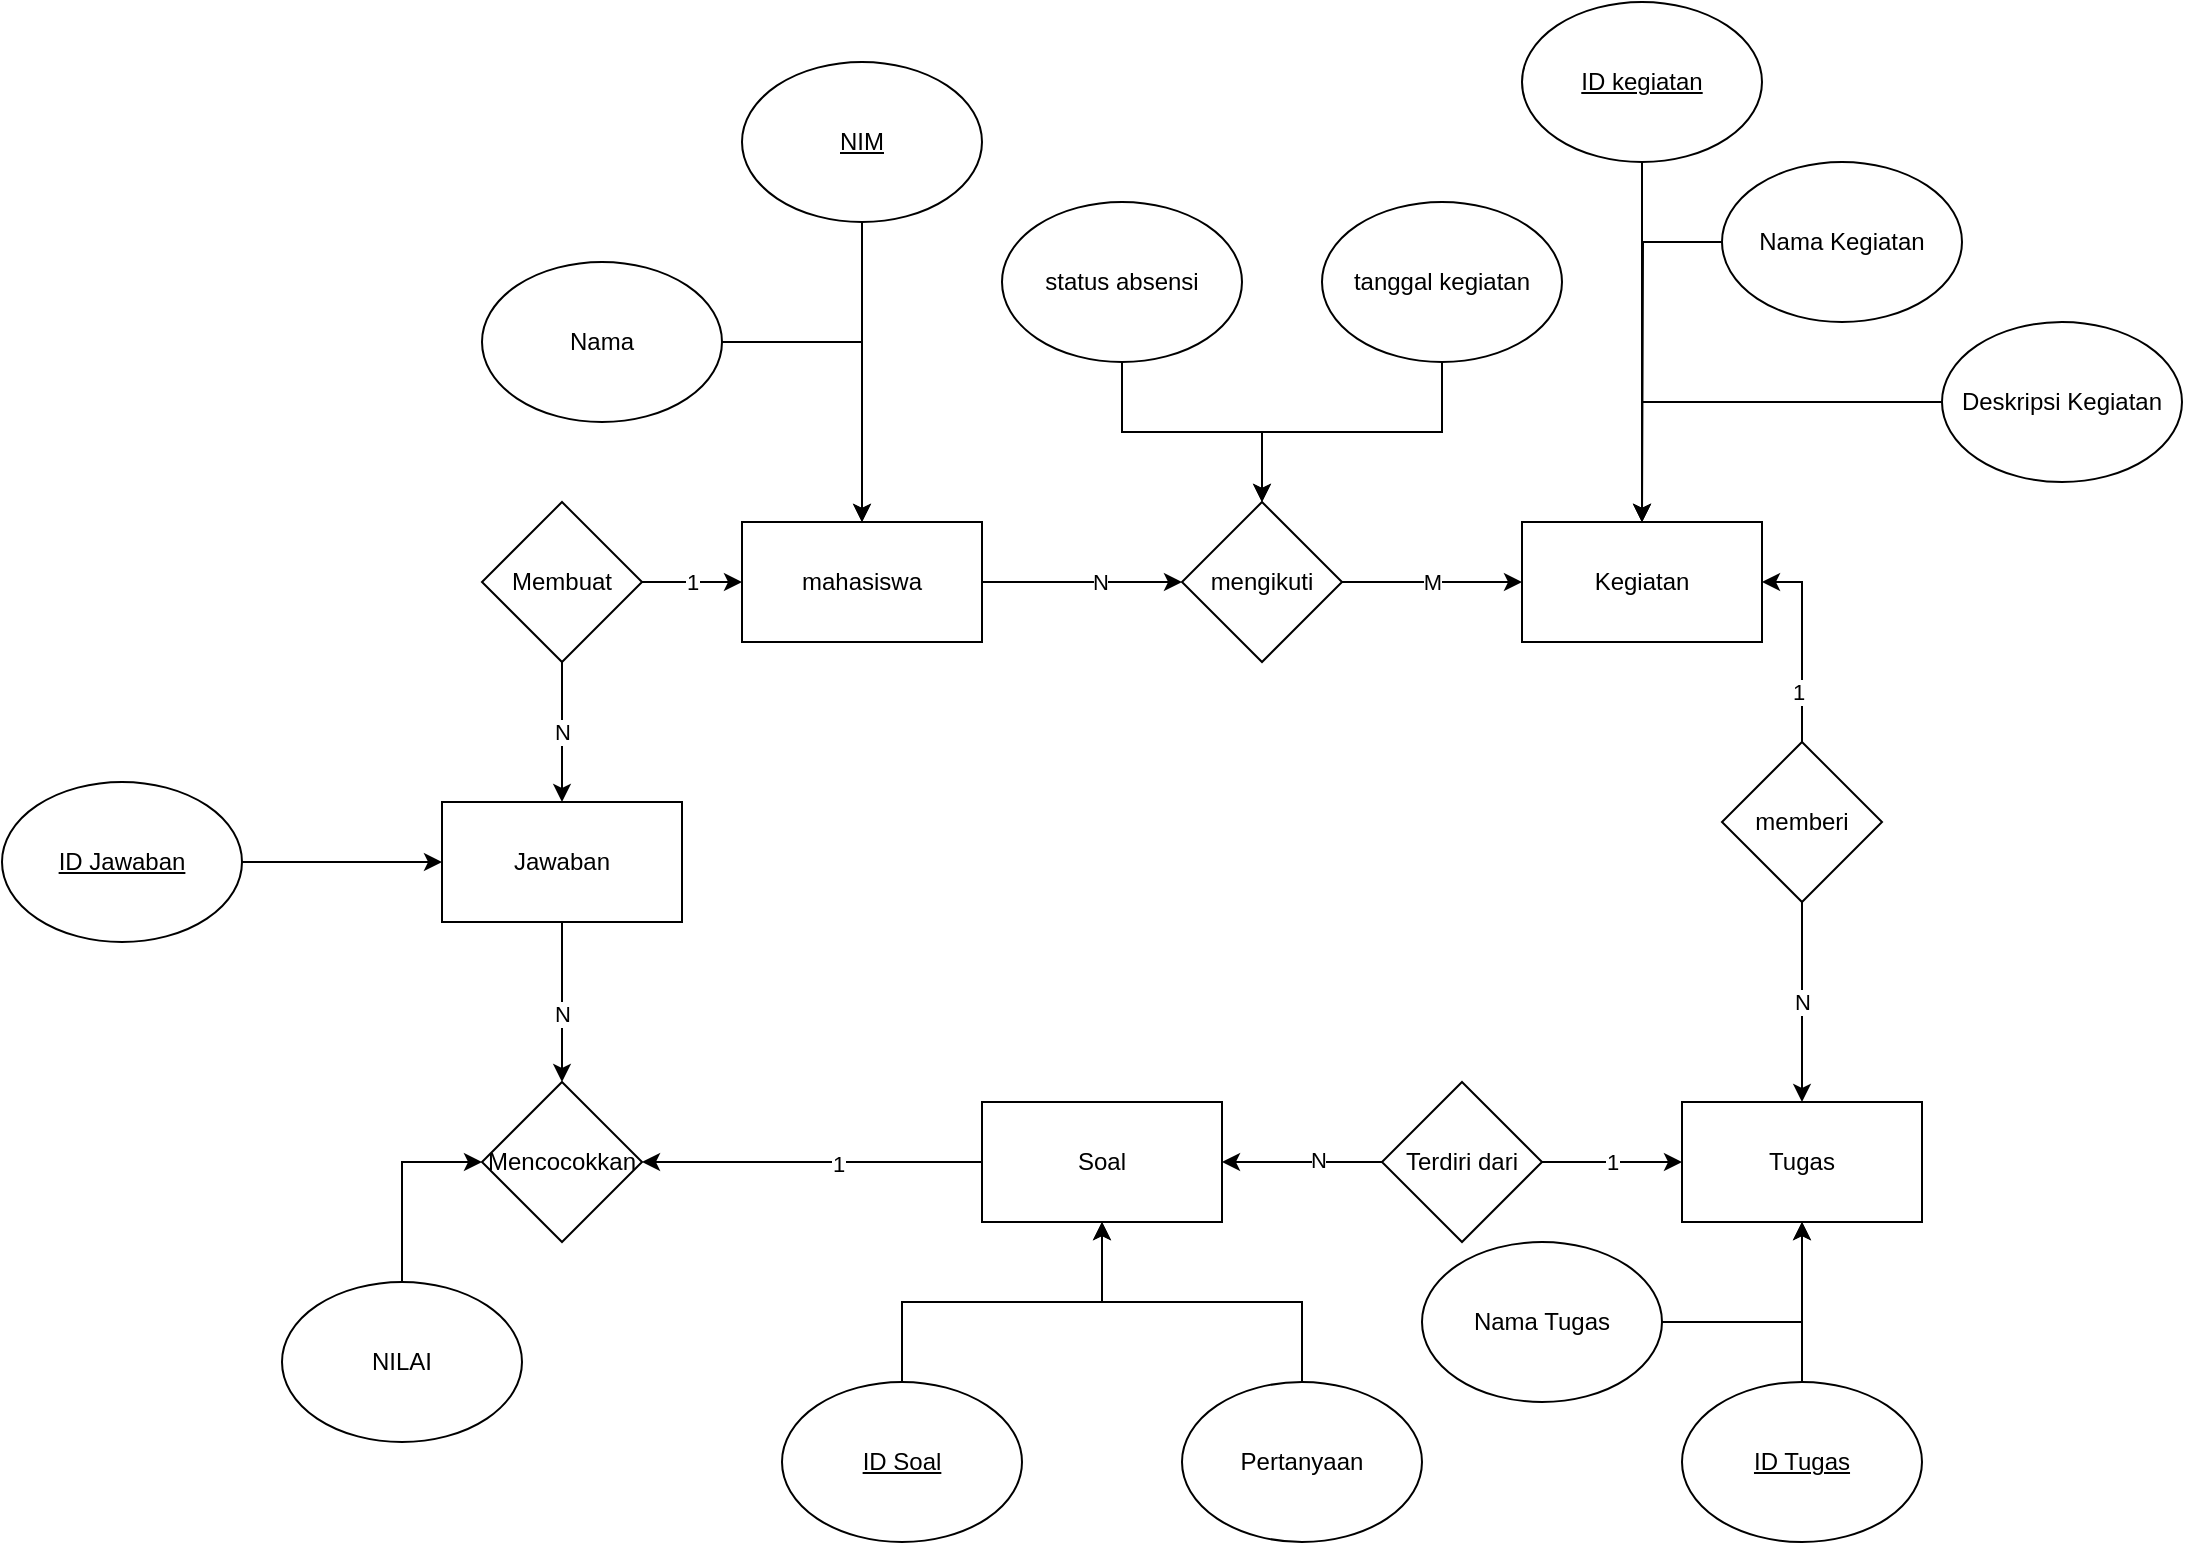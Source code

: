 <mxfile version="13.8.0" type="github">
  <diagram id="R2lEEEUBdFMjLlhIrx00" name="Page-1">
    <mxGraphModel dx="1888" dy="1680" grid="1" gridSize="10" guides="1" tooltips="1" connect="1" arrows="1" fold="1" page="1" pageScale="1" pageWidth="850" pageHeight="1100" math="0" shadow="0" extFonts="Permanent Marker^https://fonts.googleapis.com/css?family=Permanent+Marker">
      <root>
        <mxCell id="0" />
        <mxCell id="1" parent="0" />
        <mxCell id="_s9oZ-bbM6Bx9j_4jCta-14" value="M" style="edgeStyle=orthogonalEdgeStyle;rounded=0;orthogonalLoop=1;jettySize=auto;html=1;entryX=0;entryY=0.5;entryDx=0;entryDy=0;" parent="1" source="_s9oZ-bbM6Bx9j_4jCta-1" target="_s9oZ-bbM6Bx9j_4jCta-13" edge="1">
          <mxGeometry relative="1" as="geometry" />
        </mxCell>
        <mxCell id="_s9oZ-bbM6Bx9j_4jCta-1" value="mengikuti" style="rhombus;whiteSpace=wrap;html=1;" parent="1" vertex="1">
          <mxGeometry x="440" y="130" width="80" height="80" as="geometry" />
        </mxCell>
        <mxCell id="_s9oZ-bbM6Bx9j_4jCta-5" style="edgeStyle=orthogonalEdgeStyle;rounded=0;orthogonalLoop=1;jettySize=auto;html=1;entryX=0.5;entryY=0;entryDx=0;entryDy=0;" parent="1" source="_s9oZ-bbM6Bx9j_4jCta-4" target="_s9oZ-bbM6Bx9j_4jCta-1" edge="1">
          <mxGeometry relative="1" as="geometry" />
        </mxCell>
        <mxCell id="_s9oZ-bbM6Bx9j_4jCta-4" value="status absensi" style="ellipse;whiteSpace=wrap;html=1;" parent="1" vertex="1">
          <mxGeometry x="350" y="-20" width="120" height="80" as="geometry" />
        </mxCell>
        <mxCell id="_s9oZ-bbM6Bx9j_4jCta-7" style="edgeStyle=orthogonalEdgeStyle;rounded=0;orthogonalLoop=1;jettySize=auto;html=1;entryX=0.5;entryY=0;entryDx=0;entryDy=0;" parent="1" source="_s9oZ-bbM6Bx9j_4jCta-6" target="_s9oZ-bbM6Bx9j_4jCta-1" edge="1">
          <mxGeometry relative="1" as="geometry" />
        </mxCell>
        <mxCell id="_s9oZ-bbM6Bx9j_4jCta-6" value="tanggal kegiatan" style="ellipse;whiteSpace=wrap;html=1;" parent="1" vertex="1">
          <mxGeometry x="510" y="-20" width="120" height="80" as="geometry" />
        </mxCell>
        <mxCell id="_s9oZ-bbM6Bx9j_4jCta-15" style="edgeStyle=orthogonalEdgeStyle;rounded=0;orthogonalLoop=1;jettySize=auto;html=1;entryX=1;entryY=0.5;entryDx=0;entryDy=0;" parent="1" source="_s9oZ-bbM6Bx9j_4jCta-8" target="_s9oZ-bbM6Bx9j_4jCta-13" edge="1">
          <mxGeometry relative="1" as="geometry" />
        </mxCell>
        <mxCell id="_s9oZ-bbM6Bx9j_4jCta-65" value="1" style="edgeLabel;html=1;align=center;verticalAlign=middle;resizable=0;points=[];" parent="_s9oZ-bbM6Bx9j_4jCta-15" vertex="1" connectable="0">
          <mxGeometry x="-0.49" y="2" relative="1" as="geometry">
            <mxPoint as="offset" />
          </mxGeometry>
        </mxCell>
        <mxCell id="_s9oZ-bbM6Bx9j_4jCta-17" value="N" style="edgeStyle=orthogonalEdgeStyle;rounded=0;orthogonalLoop=1;jettySize=auto;html=1;entryX=0.5;entryY=0;entryDx=0;entryDy=0;" parent="1" source="_s9oZ-bbM6Bx9j_4jCta-8" target="_s9oZ-bbM6Bx9j_4jCta-16" edge="1">
          <mxGeometry relative="1" as="geometry" />
        </mxCell>
        <mxCell id="_s9oZ-bbM6Bx9j_4jCta-8" value="memberi" style="rhombus;whiteSpace=wrap;html=1;" parent="1" vertex="1">
          <mxGeometry x="710" y="250" width="80" height="80" as="geometry" />
        </mxCell>
        <mxCell id="_s9oZ-bbM6Bx9j_4jCta-12" value="" style="edgeStyle=orthogonalEdgeStyle;rounded=0;orthogonalLoop=1;jettySize=auto;html=1;" parent="1" source="_s9oZ-bbM6Bx9j_4jCta-11" target="_s9oZ-bbM6Bx9j_4jCta-1" edge="1">
          <mxGeometry relative="1" as="geometry">
            <Array as="points">
              <mxPoint x="380" y="170" />
              <mxPoint x="380" y="170" />
            </Array>
          </mxGeometry>
        </mxCell>
        <mxCell id="_s9oZ-bbM6Bx9j_4jCta-64" value="N" style="edgeLabel;html=1;align=center;verticalAlign=middle;resizable=0;points=[];" parent="_s9oZ-bbM6Bx9j_4jCta-12" vertex="1" connectable="0">
          <mxGeometry x="0.173" relative="1" as="geometry">
            <mxPoint as="offset" />
          </mxGeometry>
        </mxCell>
        <mxCell id="_s9oZ-bbM6Bx9j_4jCta-11" value="mahasiswa" style="rounded=0;whiteSpace=wrap;html=1;" parent="1" vertex="1">
          <mxGeometry x="220" y="140" width="120" height="60" as="geometry" />
        </mxCell>
        <mxCell id="_s9oZ-bbM6Bx9j_4jCta-13" value="Kegiatan" style="rounded=0;whiteSpace=wrap;html=1;" parent="1" vertex="1">
          <mxGeometry x="610" y="140" width="120" height="60" as="geometry" />
        </mxCell>
        <mxCell id="_s9oZ-bbM6Bx9j_4jCta-16" value="Tugas" style="rounded=0;whiteSpace=wrap;html=1;" parent="1" vertex="1">
          <mxGeometry x="690" y="430" width="120" height="60" as="geometry" />
        </mxCell>
        <mxCell id="_s9oZ-bbM6Bx9j_4jCta-19" value="1" style="edgeStyle=orthogonalEdgeStyle;rounded=0;orthogonalLoop=1;jettySize=auto;html=1;" parent="1" source="_s9oZ-bbM6Bx9j_4jCta-18" target="_s9oZ-bbM6Bx9j_4jCta-16" edge="1">
          <mxGeometry relative="1" as="geometry" />
        </mxCell>
        <mxCell id="_s9oZ-bbM6Bx9j_4jCta-21" style="edgeStyle=orthogonalEdgeStyle;rounded=0;orthogonalLoop=1;jettySize=auto;html=1;entryX=1;entryY=0.5;entryDx=0;entryDy=0;" parent="1" source="_s9oZ-bbM6Bx9j_4jCta-18" target="_s9oZ-bbM6Bx9j_4jCta-20" edge="1">
          <mxGeometry relative="1" as="geometry" />
        </mxCell>
        <mxCell id="_s9oZ-bbM6Bx9j_4jCta-66" value="N" style="edgeLabel;html=1;align=center;verticalAlign=middle;resizable=0;points=[];" parent="_s9oZ-bbM6Bx9j_4jCta-21" vertex="1" connectable="0">
          <mxGeometry x="-0.187" y="-1" relative="1" as="geometry">
            <mxPoint as="offset" />
          </mxGeometry>
        </mxCell>
        <mxCell id="_s9oZ-bbM6Bx9j_4jCta-18" value="Terdiri dari" style="rhombus;whiteSpace=wrap;html=1;" parent="1" vertex="1">
          <mxGeometry x="540" y="420" width="80" height="80" as="geometry" />
        </mxCell>
        <mxCell id="_s9oZ-bbM6Bx9j_4jCta-25" style="edgeStyle=orthogonalEdgeStyle;rounded=0;orthogonalLoop=1;jettySize=auto;html=1;entryX=1;entryY=0.5;entryDx=0;entryDy=0;" parent="1" source="_s9oZ-bbM6Bx9j_4jCta-20" target="_s9oZ-bbM6Bx9j_4jCta-24" edge="1">
          <mxGeometry relative="1" as="geometry" />
        </mxCell>
        <mxCell id="_s9oZ-bbM6Bx9j_4jCta-67" value="1" style="edgeLabel;html=1;align=center;verticalAlign=middle;resizable=0;points=[];" parent="_s9oZ-bbM6Bx9j_4jCta-25" vertex="1" connectable="0">
          <mxGeometry x="-0.151" y="1" relative="1" as="geometry">
            <mxPoint as="offset" />
          </mxGeometry>
        </mxCell>
        <mxCell id="_s9oZ-bbM6Bx9j_4jCta-20" value="Soal" style="rounded=0;whiteSpace=wrap;html=1;" parent="1" vertex="1">
          <mxGeometry x="340" y="430" width="120" height="60" as="geometry" />
        </mxCell>
        <mxCell id="_s9oZ-bbM6Bx9j_4jCta-26" style="edgeStyle=orthogonalEdgeStyle;rounded=0;orthogonalLoop=1;jettySize=auto;html=1;" parent="1" source="_s9oZ-bbM6Bx9j_4jCta-22" target="_s9oZ-bbM6Bx9j_4jCta-24" edge="1">
          <mxGeometry relative="1" as="geometry" />
        </mxCell>
        <mxCell id="_s9oZ-bbM6Bx9j_4jCta-68" value="N" style="edgeLabel;html=1;align=center;verticalAlign=middle;resizable=0;points=[];" parent="_s9oZ-bbM6Bx9j_4jCta-26" vertex="1" connectable="0">
          <mxGeometry x="0.156" relative="1" as="geometry">
            <mxPoint as="offset" />
          </mxGeometry>
        </mxCell>
        <mxCell id="_s9oZ-bbM6Bx9j_4jCta-22" value="Jawaban" style="rounded=0;whiteSpace=wrap;html=1;" parent="1" vertex="1">
          <mxGeometry x="70" y="280" width="120" height="60" as="geometry" />
        </mxCell>
        <mxCell id="_s9oZ-bbM6Bx9j_4jCta-28" value="1" style="edgeStyle=orthogonalEdgeStyle;rounded=0;orthogonalLoop=1;jettySize=auto;html=1;entryX=0;entryY=0.5;entryDx=0;entryDy=0;" parent="1" source="_s9oZ-bbM6Bx9j_4jCta-23" target="_s9oZ-bbM6Bx9j_4jCta-11" edge="1">
          <mxGeometry relative="1" as="geometry" />
        </mxCell>
        <mxCell id="_s9oZ-bbM6Bx9j_4jCta-29" value="N" style="edgeStyle=orthogonalEdgeStyle;rounded=0;orthogonalLoop=1;jettySize=auto;html=1;" parent="1" source="_s9oZ-bbM6Bx9j_4jCta-23" target="_s9oZ-bbM6Bx9j_4jCta-22" edge="1">
          <mxGeometry relative="1" as="geometry" />
        </mxCell>
        <mxCell id="_s9oZ-bbM6Bx9j_4jCta-23" value="Membuat" style="rhombus;whiteSpace=wrap;html=1;" parent="1" vertex="1">
          <mxGeometry x="90" y="130" width="80" height="80" as="geometry" />
        </mxCell>
        <mxCell id="_s9oZ-bbM6Bx9j_4jCta-24" value="Mencocokkan" style="rhombus;whiteSpace=wrap;html=1;" parent="1" vertex="1">
          <mxGeometry x="90" y="420" width="80" height="80" as="geometry" />
        </mxCell>
        <mxCell id="_s9oZ-bbM6Bx9j_4jCta-36" style="edgeStyle=orthogonalEdgeStyle;rounded=0;orthogonalLoop=1;jettySize=auto;html=1;entryX=0.5;entryY=0;entryDx=0;entryDy=0;" parent="1" source="_s9oZ-bbM6Bx9j_4jCta-30" target="_s9oZ-bbM6Bx9j_4jCta-11" edge="1">
          <mxGeometry relative="1" as="geometry" />
        </mxCell>
        <mxCell id="_s9oZ-bbM6Bx9j_4jCta-30" value="Nama" style="ellipse;whiteSpace=wrap;html=1;" parent="1" vertex="1">
          <mxGeometry x="90" y="10" width="120" height="80" as="geometry" />
        </mxCell>
        <mxCell id="_s9oZ-bbM6Bx9j_4jCta-34" style="edgeStyle=orthogonalEdgeStyle;rounded=0;orthogonalLoop=1;jettySize=auto;html=1;" parent="1" source="_s9oZ-bbM6Bx9j_4jCta-31" target="_s9oZ-bbM6Bx9j_4jCta-11" edge="1">
          <mxGeometry relative="1" as="geometry" />
        </mxCell>
        <mxCell id="_s9oZ-bbM6Bx9j_4jCta-31" value="&lt;u&gt;NIM&lt;/u&gt;" style="ellipse;whiteSpace=wrap;html=1;" parent="1" vertex="1">
          <mxGeometry x="220" y="-90" width="120" height="80" as="geometry" />
        </mxCell>
        <mxCell id="_s9oZ-bbM6Bx9j_4jCta-40" style="edgeStyle=orthogonalEdgeStyle;rounded=0;orthogonalLoop=1;jettySize=auto;html=1;entryX=0.5;entryY=0;entryDx=0;entryDy=0;" parent="1" source="_s9oZ-bbM6Bx9j_4jCta-37" target="_s9oZ-bbM6Bx9j_4jCta-13" edge="1">
          <mxGeometry relative="1" as="geometry" />
        </mxCell>
        <mxCell id="_s9oZ-bbM6Bx9j_4jCta-37" value="&lt;u&gt;ID kegiatan&lt;/u&gt;" style="ellipse;whiteSpace=wrap;html=1;" parent="1" vertex="1">
          <mxGeometry x="610" y="-120" width="120" height="80" as="geometry" />
        </mxCell>
        <mxCell id="_s9oZ-bbM6Bx9j_4jCta-41" style="edgeStyle=orthogonalEdgeStyle;rounded=0;orthogonalLoop=1;jettySize=auto;html=1;" parent="1" source="_s9oZ-bbM6Bx9j_4jCta-38" edge="1">
          <mxGeometry relative="1" as="geometry">
            <mxPoint x="670" y="140" as="targetPoint" />
          </mxGeometry>
        </mxCell>
        <mxCell id="_s9oZ-bbM6Bx9j_4jCta-38" value="Nama Kegiatan" style="ellipse;whiteSpace=wrap;html=1;" parent="1" vertex="1">
          <mxGeometry x="710" y="-40" width="120" height="80" as="geometry" />
        </mxCell>
        <mxCell id="_s9oZ-bbM6Bx9j_4jCta-42" style="edgeStyle=orthogonalEdgeStyle;rounded=0;orthogonalLoop=1;jettySize=auto;html=1;entryX=0.5;entryY=0;entryDx=0;entryDy=0;" parent="1" source="_s9oZ-bbM6Bx9j_4jCta-39" target="_s9oZ-bbM6Bx9j_4jCta-13" edge="1">
          <mxGeometry relative="1" as="geometry" />
        </mxCell>
        <mxCell id="_s9oZ-bbM6Bx9j_4jCta-39" value="Deskripsi Kegiatan" style="ellipse;whiteSpace=wrap;html=1;" parent="1" vertex="1">
          <mxGeometry x="820" y="40" width="120" height="80" as="geometry" />
        </mxCell>
        <mxCell id="_s9oZ-bbM6Bx9j_4jCta-47" style="edgeStyle=orthogonalEdgeStyle;rounded=0;orthogonalLoop=1;jettySize=auto;html=1;" parent="1" source="_s9oZ-bbM6Bx9j_4jCta-43" target="_s9oZ-bbM6Bx9j_4jCta-16" edge="1">
          <mxGeometry relative="1" as="geometry" />
        </mxCell>
        <mxCell id="_s9oZ-bbM6Bx9j_4jCta-43" value="Nama Tugas" style="ellipse;whiteSpace=wrap;html=1;" parent="1" vertex="1">
          <mxGeometry x="560" y="500" width="120" height="80" as="geometry" />
        </mxCell>
        <mxCell id="_s9oZ-bbM6Bx9j_4jCta-51" style="edgeStyle=orthogonalEdgeStyle;rounded=0;orthogonalLoop=1;jettySize=auto;html=1;entryX=0.5;entryY=1;entryDx=0;entryDy=0;" parent="1" source="_s9oZ-bbM6Bx9j_4jCta-46" target="_s9oZ-bbM6Bx9j_4jCta-16" edge="1">
          <mxGeometry relative="1" as="geometry" />
        </mxCell>
        <mxCell id="_s9oZ-bbM6Bx9j_4jCta-46" value="&lt;u&gt;ID Tugas&lt;/u&gt;" style="ellipse;whiteSpace=wrap;html=1;" parent="1" vertex="1">
          <mxGeometry x="690" y="570" width="120" height="80" as="geometry" />
        </mxCell>
        <mxCell id="_s9oZ-bbM6Bx9j_4jCta-56" style="edgeStyle=orthogonalEdgeStyle;rounded=0;orthogonalLoop=1;jettySize=auto;html=1;entryX=0.5;entryY=1;entryDx=0;entryDy=0;" parent="1" source="_s9oZ-bbM6Bx9j_4jCta-52" target="_s9oZ-bbM6Bx9j_4jCta-20" edge="1">
          <mxGeometry relative="1" as="geometry" />
        </mxCell>
        <mxCell id="_s9oZ-bbM6Bx9j_4jCta-52" value="&lt;u&gt;ID Soal&lt;/u&gt;" style="ellipse;whiteSpace=wrap;html=1;" parent="1" vertex="1">
          <mxGeometry x="240" y="570" width="120" height="80" as="geometry" />
        </mxCell>
        <mxCell id="_s9oZ-bbM6Bx9j_4jCta-55" style="edgeStyle=orthogonalEdgeStyle;rounded=0;orthogonalLoop=1;jettySize=auto;html=1;entryX=0.5;entryY=1;entryDx=0;entryDy=0;" parent="1" source="_s9oZ-bbM6Bx9j_4jCta-53" target="_s9oZ-bbM6Bx9j_4jCta-20" edge="1">
          <mxGeometry relative="1" as="geometry" />
        </mxCell>
        <mxCell id="_s9oZ-bbM6Bx9j_4jCta-53" value="Pertanyaan" style="ellipse;whiteSpace=wrap;html=1;" parent="1" vertex="1">
          <mxGeometry x="440" y="570" width="120" height="80" as="geometry" />
        </mxCell>
        <mxCell id="_s9oZ-bbM6Bx9j_4jCta-58" style="edgeStyle=orthogonalEdgeStyle;rounded=0;orthogonalLoop=1;jettySize=auto;html=1;entryX=0;entryY=0.5;entryDx=0;entryDy=0;" parent="1" source="_s9oZ-bbM6Bx9j_4jCta-57" target="_s9oZ-bbM6Bx9j_4jCta-24" edge="1">
          <mxGeometry relative="1" as="geometry" />
        </mxCell>
        <mxCell id="_s9oZ-bbM6Bx9j_4jCta-57" value="NILAI" style="ellipse;whiteSpace=wrap;html=1;" parent="1" vertex="1">
          <mxGeometry x="-10" y="520" width="120" height="80" as="geometry" />
        </mxCell>
        <mxCell id="_s9oZ-bbM6Bx9j_4jCta-61" style="edgeStyle=orthogonalEdgeStyle;rounded=0;orthogonalLoop=1;jettySize=auto;html=1;entryX=0;entryY=0.5;entryDx=0;entryDy=0;" parent="1" source="_s9oZ-bbM6Bx9j_4jCta-59" target="_s9oZ-bbM6Bx9j_4jCta-22" edge="1">
          <mxGeometry relative="1" as="geometry" />
        </mxCell>
        <mxCell id="_s9oZ-bbM6Bx9j_4jCta-59" value="&lt;u&gt;ID Jawaban&lt;/u&gt;" style="ellipse;whiteSpace=wrap;html=1;" parent="1" vertex="1">
          <mxGeometry x="-150" y="270" width="120" height="80" as="geometry" />
        </mxCell>
      </root>
    </mxGraphModel>
  </diagram>
</mxfile>
